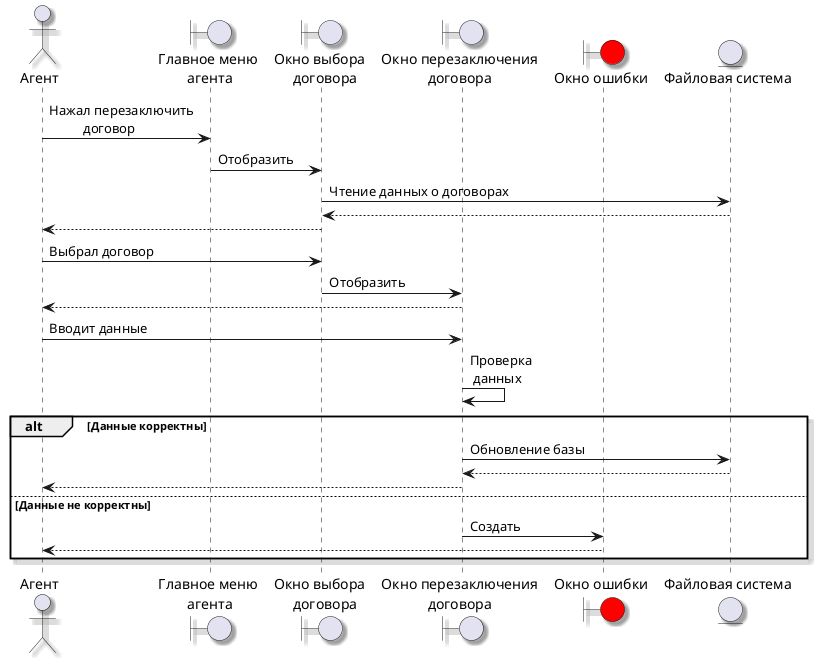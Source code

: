 @startuml
skinparam Shadowing true
actor "Агент" as agent
boundary "Главное меню\n агента" as mainMenuAg
boundary "Окно выбора\n   договора" as contractWindow
boundary "Окно перезаключения\nдоговора" as reContractWindow
boundary "Окно ошибки" as errorWindow #Red

entity "Файловая система" as fs

agent -> mainMenuAg : Нажал перезаключить\n\t  договор
mainMenuAg -> contractWindow : Отобразить
contractWindow -> fs:Чтение данных о договорах
fs --> contractWindow
contractWindow --> agent
agent -> contractWindow:Выбрал договор
contractWindow -> reContractWindow : Отобразить
reContractWindow --> agent
agent -> reContractWindow : Вводит данные
reContractWindow -> reContractWindow : Проверка\n данных

alt Данные корректны
    reContractWindow -> fs : Обновление базы
    fs --> reContractWindow
    reContractWindow --> agent
else Данные не корректны
    reContractWindow -> errorWindow : Создать
    errorWindow --> agent
end
@enduml